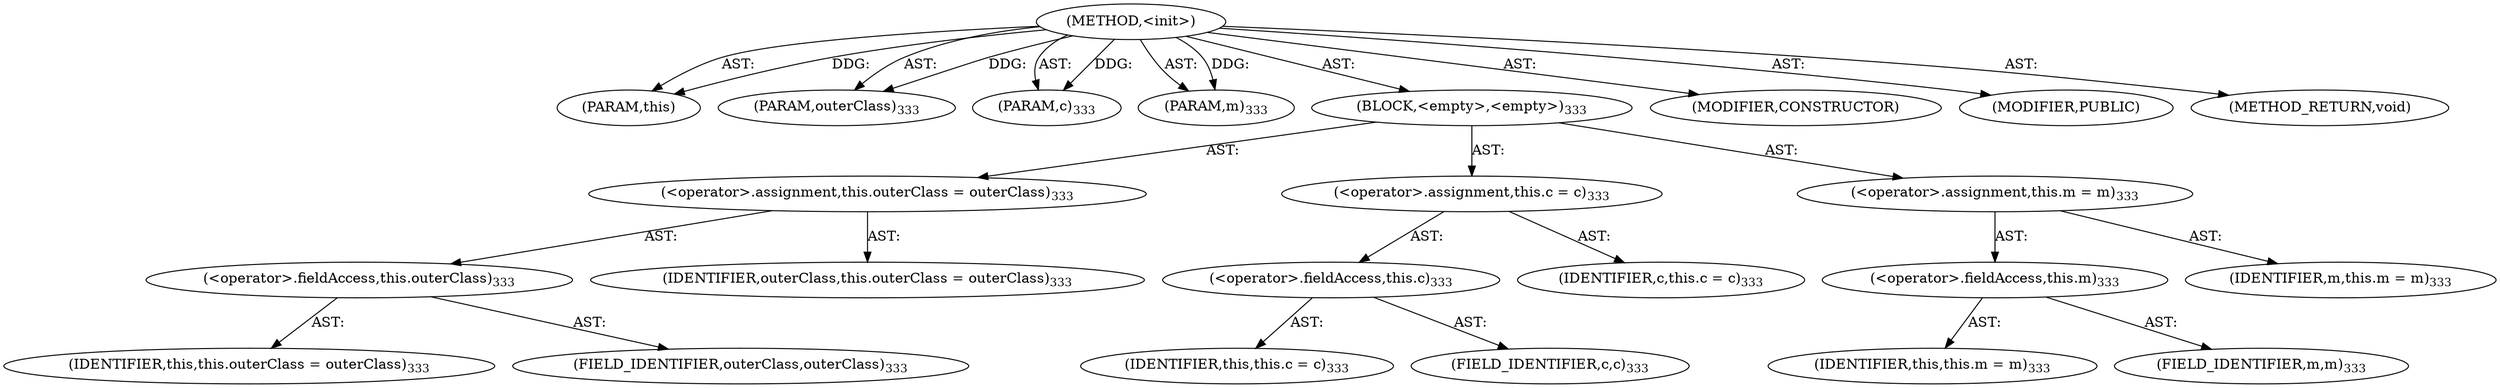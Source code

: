 digraph "&lt;init&gt;" {  
"111669149778" [label = <(METHOD,&lt;init&gt;)> ]
"115964117038" [label = <(PARAM,this)> ]
"115964117039" [label = <(PARAM,outerClass)<SUB>333</SUB>> ]
"115964117040" [label = <(PARAM,c)<SUB>333</SUB>> ]
"115964117041" [label = <(PARAM,m)<SUB>333</SUB>> ]
"25769804028" [label = <(BLOCK,&lt;empty&gt;,&lt;empty&gt;)<SUB>333</SUB>> ]
"30064771996" [label = <(&lt;operator&gt;.assignment,this.outerClass = outerClass)<SUB>333</SUB>> ]
"30064771997" [label = <(&lt;operator&gt;.fieldAccess,this.outerClass)<SUB>333</SUB>> ]
"68719476807" [label = <(IDENTIFIER,this,this.outerClass = outerClass)<SUB>333</SUB>> ]
"55834575046" [label = <(FIELD_IDENTIFIER,outerClass,outerClass)<SUB>333</SUB>> ]
"68719476808" [label = <(IDENTIFIER,outerClass,this.outerClass = outerClass)<SUB>333</SUB>> ]
"30064771998" [label = <(&lt;operator&gt;.assignment,this.c = c)<SUB>333</SUB>> ]
"30064771999" [label = <(&lt;operator&gt;.fieldAccess,this.c)<SUB>333</SUB>> ]
"68719476809" [label = <(IDENTIFIER,this,this.c = c)<SUB>333</SUB>> ]
"55834575047" [label = <(FIELD_IDENTIFIER,c,c)<SUB>333</SUB>> ]
"68719476810" [label = <(IDENTIFIER,c,this.c = c)<SUB>333</SUB>> ]
"30064772000" [label = <(&lt;operator&gt;.assignment,this.m = m)<SUB>333</SUB>> ]
"30064772001" [label = <(&lt;operator&gt;.fieldAccess,this.m)<SUB>333</SUB>> ]
"68719476811" [label = <(IDENTIFIER,this,this.m = m)<SUB>333</SUB>> ]
"55834575048" [label = <(FIELD_IDENTIFIER,m,m)<SUB>333</SUB>> ]
"68719476812" [label = <(IDENTIFIER,m,this.m = m)<SUB>333</SUB>> ]
"133143986366" [label = <(MODIFIER,CONSTRUCTOR)> ]
"133143986367" [label = <(MODIFIER,PUBLIC)> ]
"128849018962" [label = <(METHOD_RETURN,void)> ]
  "111669149778" -> "115964117038"  [ label = "AST: "] 
  "111669149778" -> "115964117039"  [ label = "AST: "] 
  "111669149778" -> "115964117040"  [ label = "AST: "] 
  "111669149778" -> "115964117041"  [ label = "AST: "] 
  "111669149778" -> "25769804028"  [ label = "AST: "] 
  "111669149778" -> "133143986366"  [ label = "AST: "] 
  "111669149778" -> "133143986367"  [ label = "AST: "] 
  "111669149778" -> "128849018962"  [ label = "AST: "] 
  "25769804028" -> "30064771996"  [ label = "AST: "] 
  "25769804028" -> "30064771998"  [ label = "AST: "] 
  "25769804028" -> "30064772000"  [ label = "AST: "] 
  "30064771996" -> "30064771997"  [ label = "AST: "] 
  "30064771996" -> "68719476808"  [ label = "AST: "] 
  "30064771997" -> "68719476807"  [ label = "AST: "] 
  "30064771997" -> "55834575046"  [ label = "AST: "] 
  "30064771998" -> "30064771999"  [ label = "AST: "] 
  "30064771998" -> "68719476810"  [ label = "AST: "] 
  "30064771999" -> "68719476809"  [ label = "AST: "] 
  "30064771999" -> "55834575047"  [ label = "AST: "] 
  "30064772000" -> "30064772001"  [ label = "AST: "] 
  "30064772000" -> "68719476812"  [ label = "AST: "] 
  "30064772001" -> "68719476811"  [ label = "AST: "] 
  "30064772001" -> "55834575048"  [ label = "AST: "] 
  "111669149778" -> "115964117038"  [ label = "DDG: "] 
  "111669149778" -> "115964117039"  [ label = "DDG: "] 
  "111669149778" -> "115964117040"  [ label = "DDG: "] 
  "111669149778" -> "115964117041"  [ label = "DDG: "] 
}
